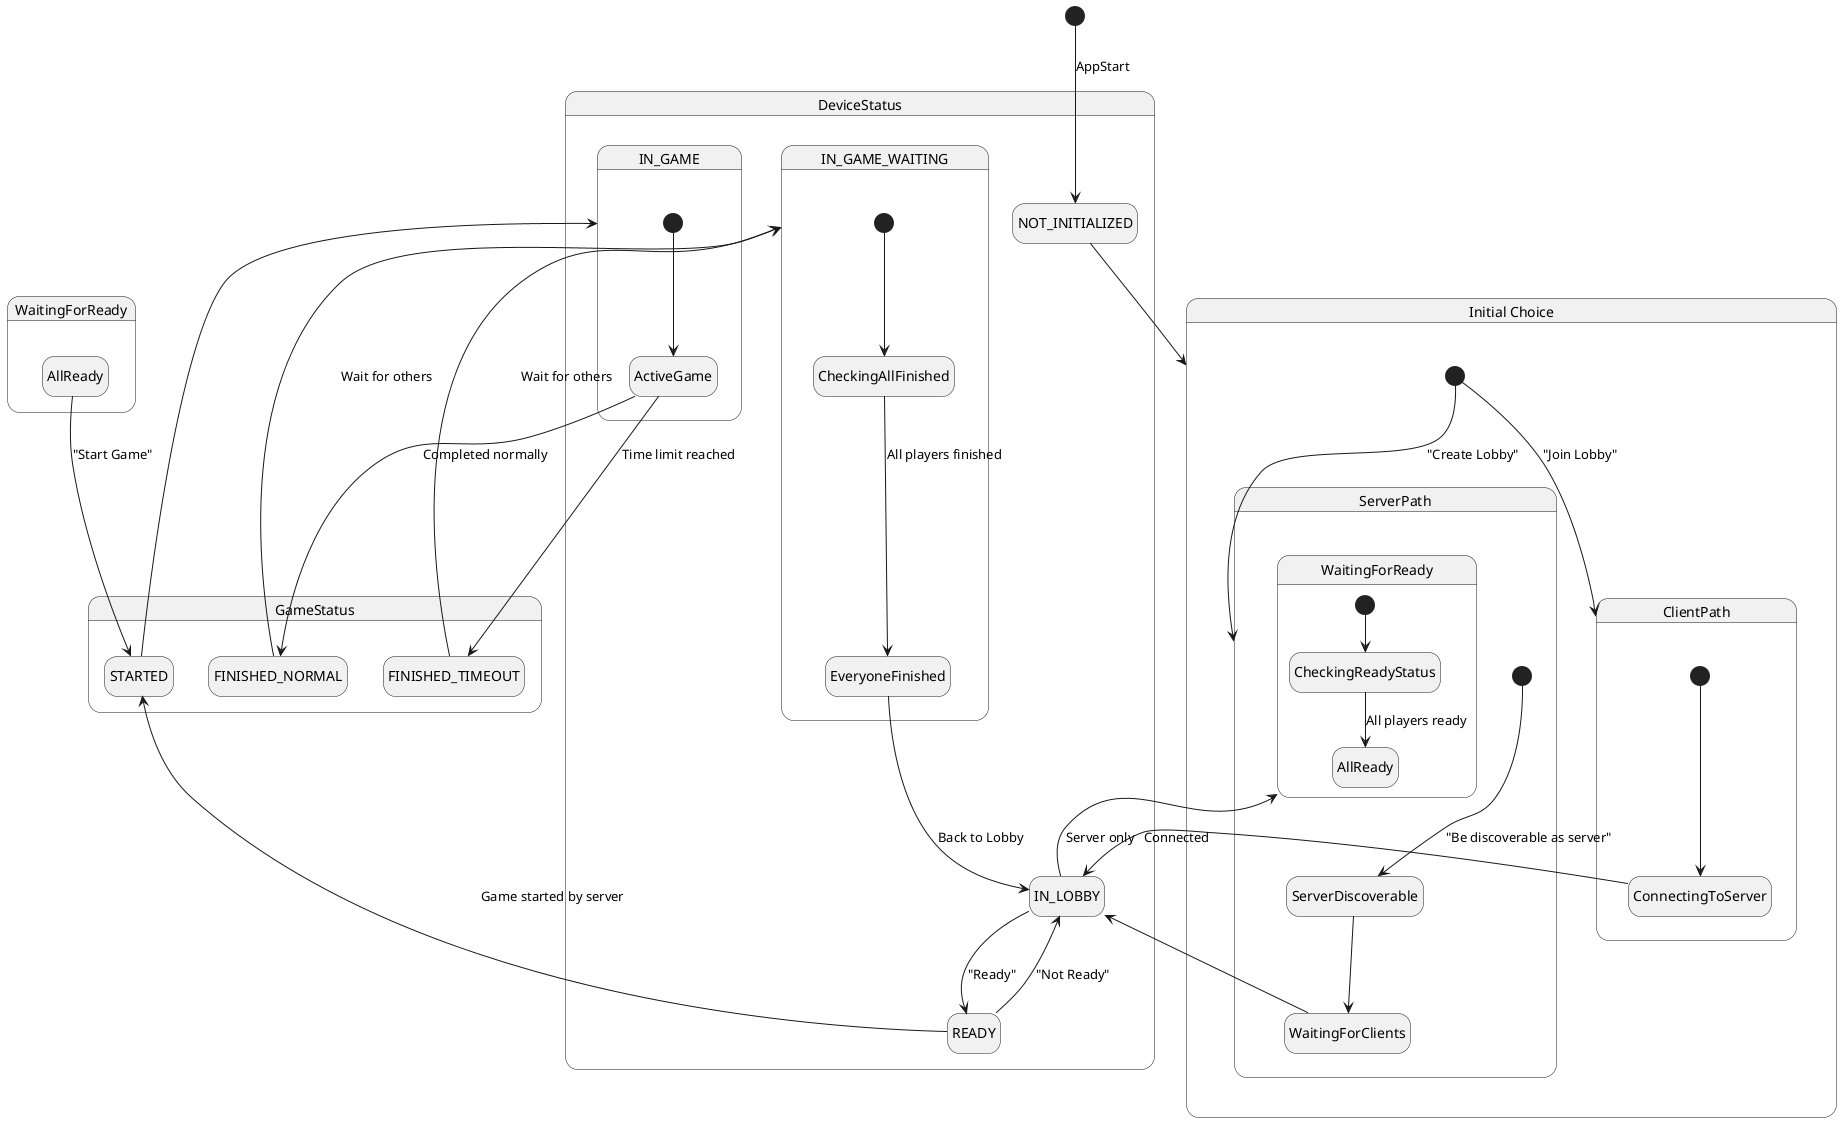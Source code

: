 @startuml
hide empty description
skinparam shadowing false
[*] --> DeviceStatus.NOT_INITIALIZED : AppStart

state "Initial Choice" as RoleChoice {
  [*] --> ServerPath : "Create Lobby"
  [*] --> ClientPath : "Join Lobby"
}

DeviceStatus.NOT_INITIALIZED --> RoleChoice

state ServerPath {
  [*] --> ServerDiscoverable : "Be discoverable as server"
  ServerDiscoverable --> WaitingForClients
  WaitingForClients --> DeviceStatus.IN_LOBBY
  DeviceStatus.IN_LOBBY --> WaitingForReady : Server only
}

state ClientPath {
  [*] --> ConnectingToServer
  ConnectingToServer --> DeviceStatus.IN_LOBBY : Connected
}

DeviceStatus.READY --> DeviceStatus.IN_LOBBY : "Not Ready"
DeviceStatus.IN_LOBBY --> DeviceStatus.READY : "Ready"

state WaitingForReady {
  [*] --> CheckingReadyStatus
  CheckingReadyStatus --> AllReady : All players ready
}

WaitingForReady.AllReady --> GameStatus.STARTED : "Start Game"
DeviceStatus.READY --> GameStatus.STARTED : Game started by server
GameStatus.STARTED --> DeviceStatus.IN_GAME

state DeviceStatus.IN_GAME {
  [*] --> ActiveGame
  ActiveGame --> GameStatus.FINISHED_NORMAL : Completed normally
  ActiveGame --> GameStatus.FINISHED_TIMEOUT : Time limit reached
}

GameStatus.FINISHED_NORMAL --> DeviceStatus.IN_GAME_WAITING : Wait for others
GameStatus.FINISHED_TIMEOUT --> DeviceStatus.IN_GAME_WAITING : Wait for others

state DeviceStatus.IN_GAME_WAITING {
  [*] --> CheckingAllFinished
  CheckingAllFinished --> EveryoneFinished : All players finished
}

EveryoneFinished --> DeviceStatus.IN_LOBBY : Back to Lobby
@enduml